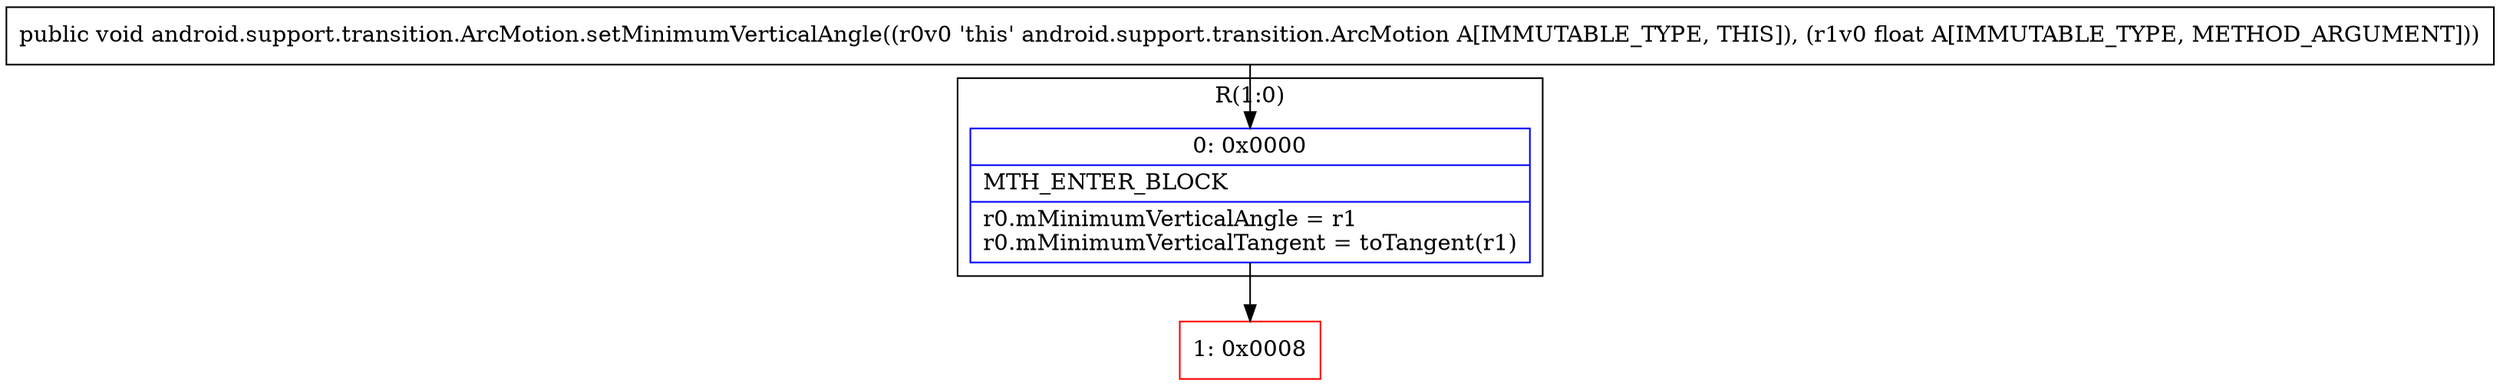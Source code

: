 digraph "CFG forandroid.support.transition.ArcMotion.setMinimumVerticalAngle(F)V" {
subgraph cluster_Region_31806 {
label = "R(1:0)";
node [shape=record,color=blue];
Node_0 [shape=record,label="{0\:\ 0x0000|MTH_ENTER_BLOCK\l|r0.mMinimumVerticalAngle = r1\lr0.mMinimumVerticalTangent = toTangent(r1)\l}"];
}
Node_1 [shape=record,color=red,label="{1\:\ 0x0008}"];
MethodNode[shape=record,label="{public void android.support.transition.ArcMotion.setMinimumVerticalAngle((r0v0 'this' android.support.transition.ArcMotion A[IMMUTABLE_TYPE, THIS]), (r1v0 float A[IMMUTABLE_TYPE, METHOD_ARGUMENT])) }"];
MethodNode -> Node_0;
Node_0 -> Node_1;
}

